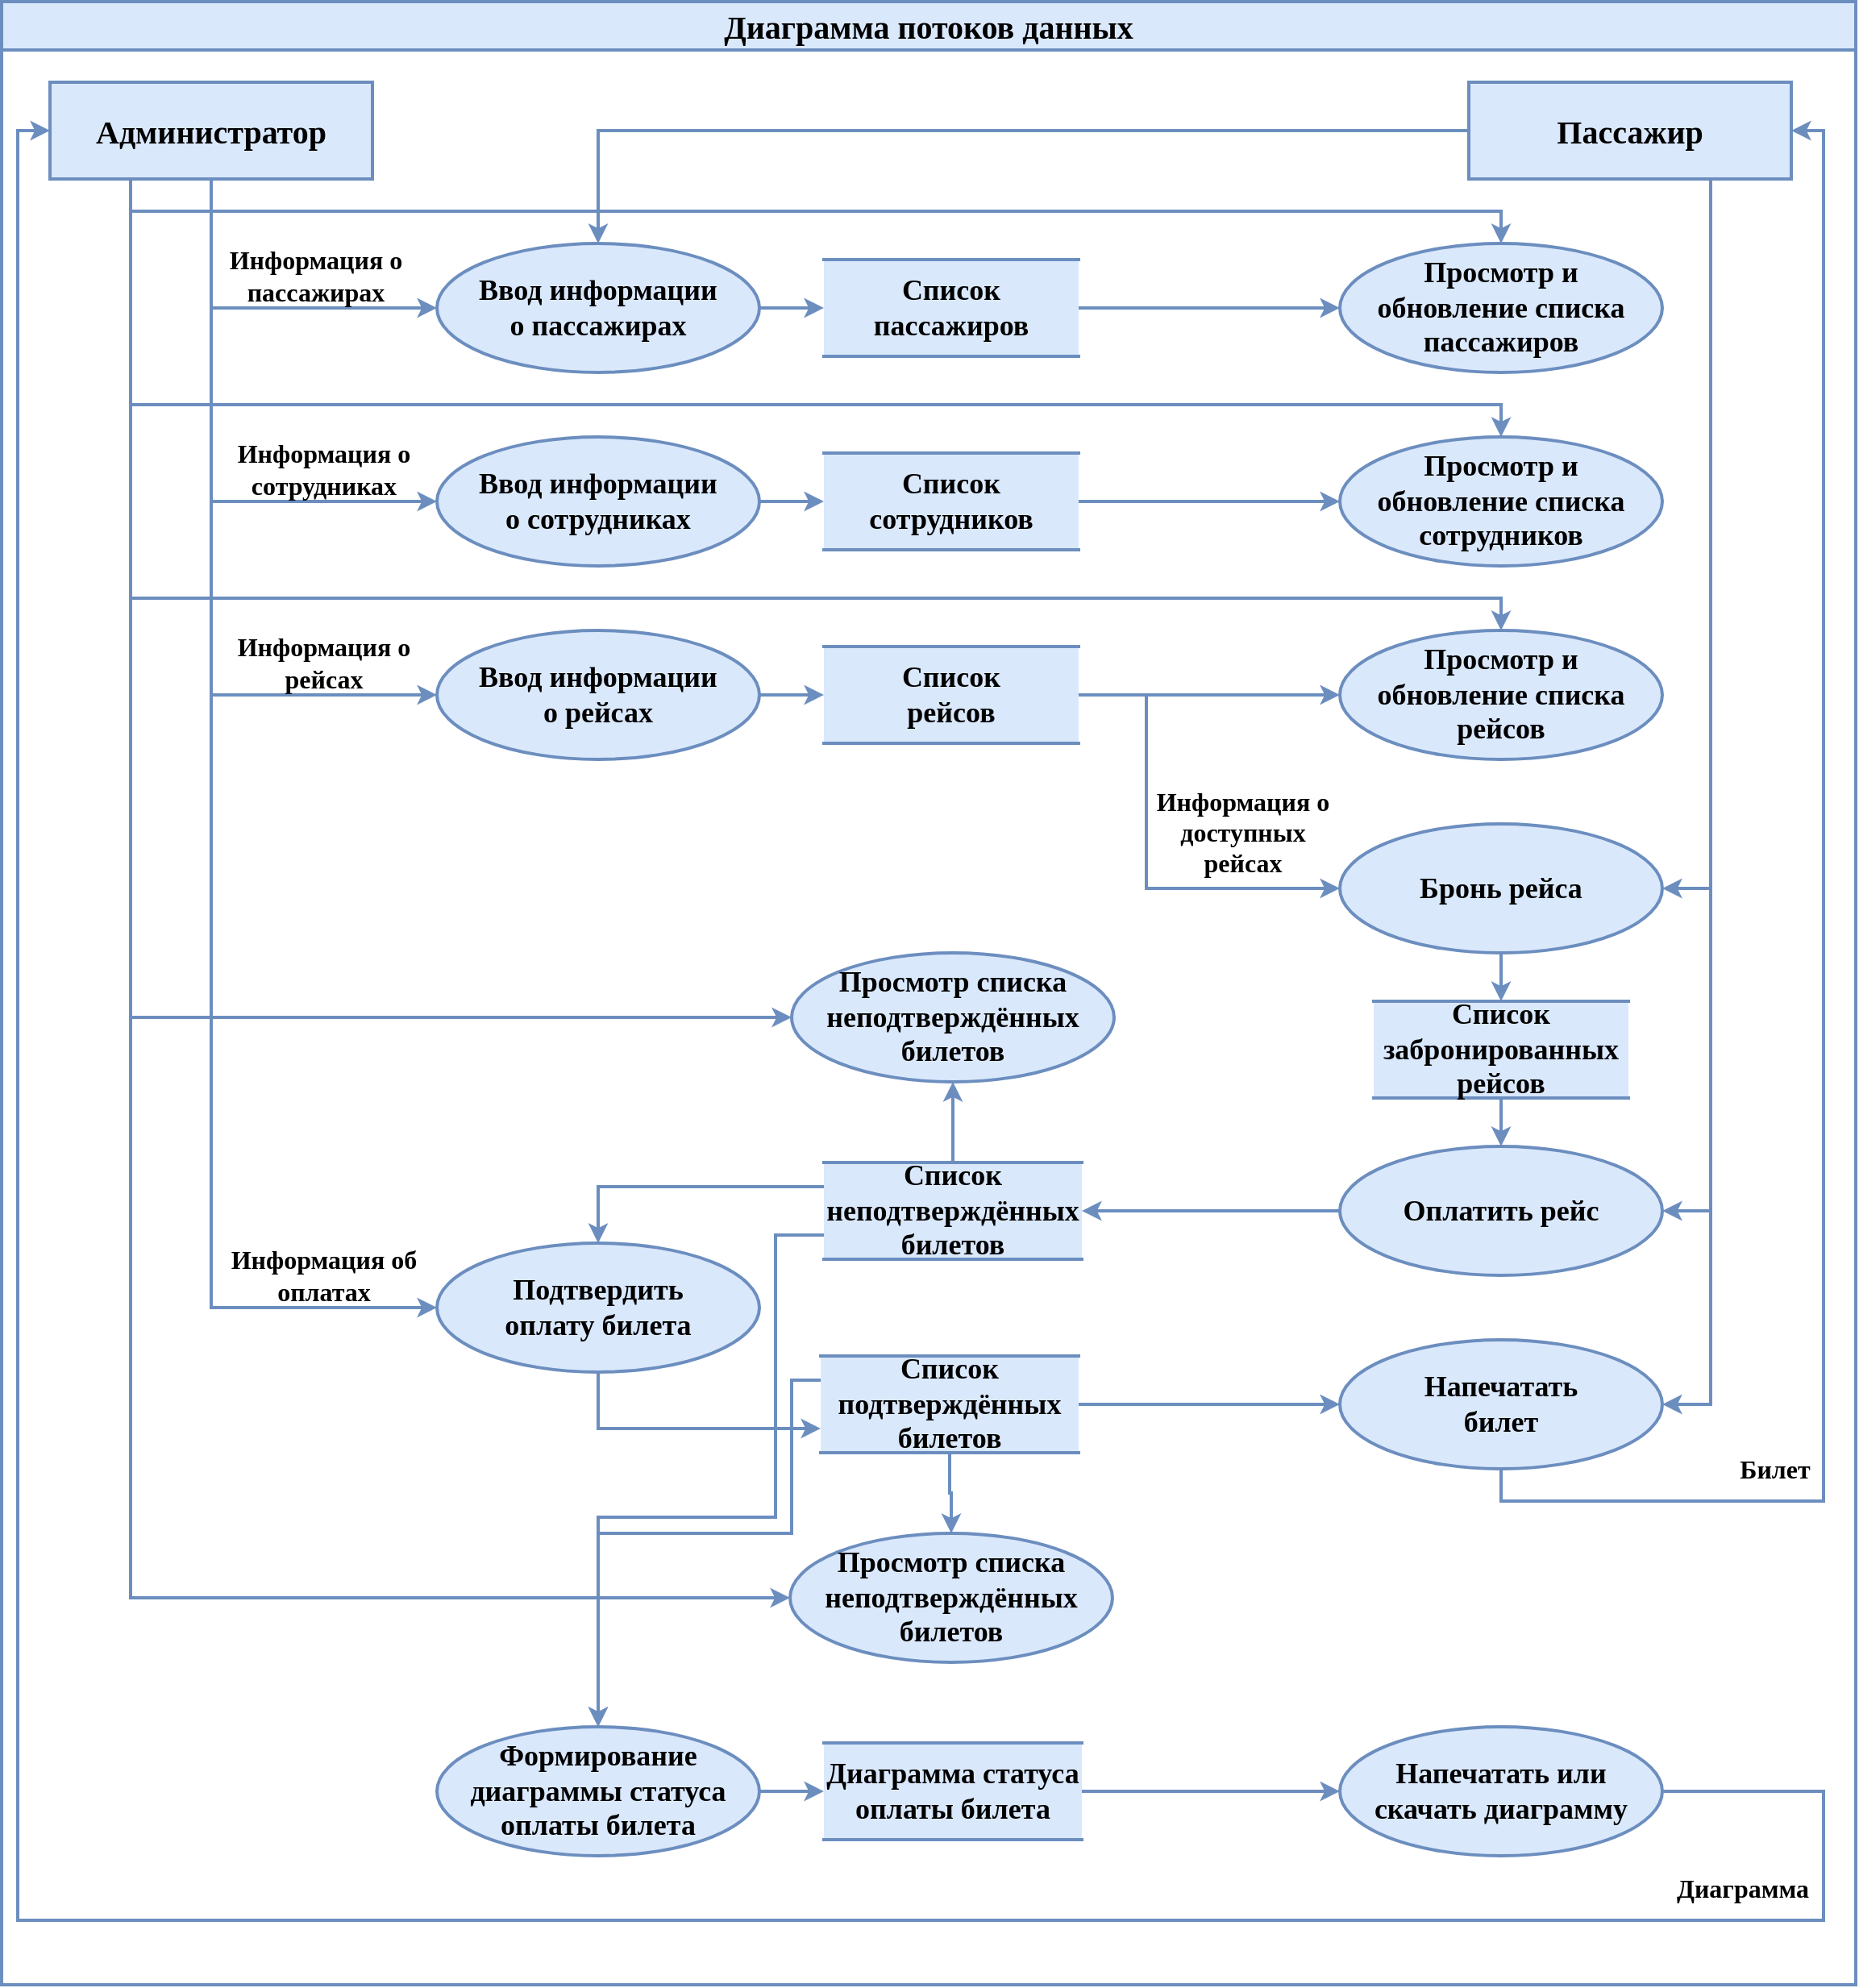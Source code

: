 <mxfile version="24.1.0" type="device">
  <diagram name="Диаграмма потоков данных" id="BOIZpPhZcxqpoTZcJVvB">
    <mxGraphModel dx="1313" dy="896" grid="1" gridSize="10" guides="1" tooltips="1" connect="1" arrows="1" fold="1" page="1" pageScale="1" pageWidth="1169" pageHeight="827" math="0" shadow="0">
      <root>
        <mxCell id="0" />
        <mxCell id="1" parent="0" />
        <mxCell id="-t5rLjZnquz9yDs5Chmh-91" value="" style="rounded=0;whiteSpace=wrap;html=1;movable=0;resizable=0;rotatable=0;deletable=0;editable=0;locked=1;connectable=0;strokeWidth=2;fillColor=default;strokeColor=#6c8ebf;" vertex="1" parent="1">
          <mxGeometry x="10" y="40" width="1150" height="1200" as="geometry" />
        </mxCell>
        <mxCell id="-t5rLjZnquz9yDs5Chmh-49" style="edgeStyle=orthogonalEdgeStyle;rounded=0;orthogonalLoop=1;jettySize=auto;html=1;exitX=0.5;exitY=1;exitDx=0;exitDy=0;entryX=0;entryY=0.5;entryDx=0;entryDy=0;fillColor=#dae8fc;strokeColor=#6c8ebf;strokeWidth=2;" edge="1" parent="1" source="-t5rLjZnquz9yDs5Chmh-4" target="-t5rLjZnquz9yDs5Chmh-32">
          <mxGeometry relative="1" as="geometry" />
        </mxCell>
        <mxCell id="-t5rLjZnquz9yDs5Chmh-66" style="edgeStyle=orthogonalEdgeStyle;rounded=0;orthogonalLoop=1;jettySize=auto;html=1;exitX=0.5;exitY=1;exitDx=0;exitDy=0;entryX=0;entryY=0.5;entryDx=0;entryDy=0;fillColor=#dae8fc;strokeColor=#6c8ebf;strokeWidth=2;" edge="1" parent="1" source="-t5rLjZnquz9yDs5Chmh-4" target="-t5rLjZnquz9yDs5Chmh-60">
          <mxGeometry relative="1" as="geometry" />
        </mxCell>
        <mxCell id="-t5rLjZnquz9yDs5Chmh-83" style="edgeStyle=orthogonalEdgeStyle;rounded=0;orthogonalLoop=1;jettySize=auto;html=1;exitX=0.5;exitY=1;exitDx=0;exitDy=0;entryX=0;entryY=0.5;entryDx=0;entryDy=0;fillColor=#dae8fc;strokeColor=#6c8ebf;strokeWidth=2;" edge="1" parent="1" source="-t5rLjZnquz9yDs5Chmh-4" target="-t5rLjZnquz9yDs5Chmh-78">
          <mxGeometry relative="1" as="geometry">
            <mxPoint x="340" y="680.0" as="targetPoint" />
          </mxGeometry>
        </mxCell>
        <mxCell id="-t5rLjZnquz9yDs5Chmh-106" style="edgeStyle=orthogonalEdgeStyle;rounded=0;orthogonalLoop=1;jettySize=auto;html=1;exitX=0.5;exitY=1;exitDx=0;exitDy=0;entryX=0;entryY=0.5;entryDx=0;entryDy=0;fillColor=#dae8fc;strokeColor=#6c8ebf;strokeWidth=2;" edge="1" parent="1" source="-t5rLjZnquz9yDs5Chmh-4" target="-t5rLjZnquz9yDs5Chmh-104">
          <mxGeometry relative="1" as="geometry" />
        </mxCell>
        <mxCell id="-t5rLjZnquz9yDs5Chmh-131" style="edgeStyle=orthogonalEdgeStyle;rounded=0;orthogonalLoop=1;jettySize=auto;html=1;exitX=0.25;exitY=1;exitDx=0;exitDy=0;entryX=0.5;entryY=0;entryDx=0;entryDy=0;fillColor=#dae8fc;strokeColor=#6c8ebf;strokeWidth=2;" edge="1" parent="1" source="-t5rLjZnquz9yDs5Chmh-4" target="-t5rLjZnquz9yDs5Chmh-70">
          <mxGeometry relative="1" as="geometry" />
        </mxCell>
        <mxCell id="-t5rLjZnquz9yDs5Chmh-132" style="edgeStyle=orthogonalEdgeStyle;rounded=0;orthogonalLoop=1;jettySize=auto;html=1;exitX=0.25;exitY=1;exitDx=0;exitDy=0;fillColor=#dae8fc;strokeColor=#6c8ebf;strokeWidth=2;" edge="1" parent="1" source="-t5rLjZnquz9yDs5Chmh-4" target="-t5rLjZnquz9yDs5Chmh-73">
          <mxGeometry relative="1" as="geometry">
            <Array as="points">
              <mxPoint x="90" y="260" />
              <mxPoint x="940" y="260" />
            </Array>
          </mxGeometry>
        </mxCell>
        <mxCell id="-t5rLjZnquz9yDs5Chmh-133" style="edgeStyle=orthogonalEdgeStyle;rounded=0;orthogonalLoop=1;jettySize=auto;html=1;exitX=0.25;exitY=1;exitDx=0;exitDy=0;entryX=0.5;entryY=0;entryDx=0;entryDy=0;fillColor=#dae8fc;strokeColor=#6c8ebf;strokeWidth=2;" edge="1" parent="1" source="-t5rLjZnquz9yDs5Chmh-4" target="-t5rLjZnquz9yDs5Chmh-127">
          <mxGeometry relative="1" as="geometry">
            <Array as="points">
              <mxPoint x="90" y="380" />
              <mxPoint x="940" y="380" />
            </Array>
          </mxGeometry>
        </mxCell>
        <mxCell id="-t5rLjZnquz9yDs5Chmh-145" style="edgeStyle=orthogonalEdgeStyle;rounded=0;orthogonalLoop=1;jettySize=auto;html=1;exitX=0.25;exitY=1;exitDx=0;exitDy=0;entryX=0;entryY=0.5;entryDx=0;entryDy=0;fillColor=#dae8fc;strokeColor=#6c8ebf;strokeWidth=2;" edge="1" parent="1" source="-t5rLjZnquz9yDs5Chmh-4" target="-t5rLjZnquz9yDs5Chmh-140">
          <mxGeometry relative="1" as="geometry" />
        </mxCell>
        <mxCell id="-t5rLjZnquz9yDs5Chmh-146" style="edgeStyle=orthogonalEdgeStyle;rounded=0;orthogonalLoop=1;jettySize=auto;html=1;exitX=0.25;exitY=1;exitDx=0;exitDy=0;entryX=0;entryY=0.5;entryDx=0;entryDy=0;fillColor=#dae8fc;strokeColor=#6c8ebf;strokeWidth=2;" edge="1" parent="1" source="-t5rLjZnquz9yDs5Chmh-4" target="-t5rLjZnquz9yDs5Chmh-147">
          <mxGeometry relative="1" as="geometry">
            <mxPoint x="89.5" y="1111.0" as="targetPoint" />
          </mxGeometry>
        </mxCell>
        <mxCell id="-t5rLjZnquz9yDs5Chmh-4" value="Администратор" style="rounded=0;whiteSpace=wrap;html=1;fontFamily=Times New Roman;fontSize=20;fontStyle=1;fillColor=#dae8fc;strokeColor=#6c8ebf;strokeWidth=2;" vertex="1" parent="1">
          <mxGeometry x="40" y="60" width="200" height="60" as="geometry" />
        </mxCell>
        <mxCell id="-t5rLjZnquz9yDs5Chmh-101" style="edgeStyle=orthogonalEdgeStyle;rounded=0;orthogonalLoop=1;jettySize=auto;html=1;exitX=0.75;exitY=1;exitDx=0;exitDy=0;entryX=1;entryY=0.5;entryDx=0;entryDy=0;fillColor=#dae8fc;strokeColor=#6c8ebf;strokeWidth=2;" edge="1" parent="1" source="-t5rLjZnquz9yDs5Chmh-8" target="-t5rLjZnquz9yDs5Chmh-88">
          <mxGeometry relative="1" as="geometry" />
        </mxCell>
        <mxCell id="-t5rLjZnquz9yDs5Chmh-103" style="edgeStyle=orthogonalEdgeStyle;rounded=0;orthogonalLoop=1;jettySize=auto;html=1;exitX=0.75;exitY=1;exitDx=0;exitDy=0;entryX=1;entryY=0.5;entryDx=0;entryDy=0;fillColor=#dae8fc;strokeColor=#6c8ebf;strokeWidth=2;" edge="1" parent="1" source="-t5rLjZnquz9yDs5Chmh-8" target="-t5rLjZnquz9yDs5Chmh-97">
          <mxGeometry relative="1" as="geometry" />
        </mxCell>
        <mxCell id="-t5rLjZnquz9yDs5Chmh-114" style="edgeStyle=orthogonalEdgeStyle;rounded=0;orthogonalLoop=1;jettySize=auto;html=1;exitX=0.75;exitY=1;exitDx=0;exitDy=0;entryX=1;entryY=0.5;entryDx=0;entryDy=0;fillColor=#dae8fc;strokeColor=#6c8ebf;strokeWidth=2;" edge="1" parent="1" source="-t5rLjZnquz9yDs5Chmh-8" target="-t5rLjZnquz9yDs5Chmh-111">
          <mxGeometry relative="1" as="geometry" />
        </mxCell>
        <mxCell id="-t5rLjZnquz9yDs5Chmh-123" style="edgeStyle=orthogonalEdgeStyle;rounded=0;orthogonalLoop=1;jettySize=auto;html=1;exitX=0;exitY=0.5;exitDx=0;exitDy=0;entryX=0.5;entryY=0;entryDx=0;entryDy=0;fillColor=#dae8fc;strokeColor=#6c8ebf;strokeWidth=2;" edge="1" parent="1" source="-t5rLjZnquz9yDs5Chmh-8" target="-t5rLjZnquz9yDs5Chmh-32">
          <mxGeometry relative="1" as="geometry">
            <Array as="points">
              <mxPoint x="380" y="90" />
            </Array>
          </mxGeometry>
        </mxCell>
        <mxCell id="-t5rLjZnquz9yDs5Chmh-8" value="Пассажир" style="rounded=0;whiteSpace=wrap;html=1;fontFamily=Times New Roman;fontSize=20;fontStyle=1;fillColor=#dae8fc;strokeColor=#6c8ebf;strokeWidth=2;" vertex="1" parent="1">
          <mxGeometry x="920" y="60" width="200" height="60" as="geometry" />
        </mxCell>
        <mxCell id="-t5rLjZnquz9yDs5Chmh-65" style="edgeStyle=orthogonalEdgeStyle;rounded=0;orthogonalLoop=1;jettySize=auto;html=1;exitX=1;exitY=0.5;exitDx=0;exitDy=0;entryX=0;entryY=0.5;entryDx=0;entryDy=0;fillColor=#dae8fc;strokeColor=#6c8ebf;strokeWidth=2;" edge="1" parent="1" source="-t5rLjZnquz9yDs5Chmh-32" target="-t5rLjZnquz9yDs5Chmh-63">
          <mxGeometry relative="1" as="geometry" />
        </mxCell>
        <mxCell id="-t5rLjZnquz9yDs5Chmh-32" value="Ввод информации&lt;br style=&quot;font-size: 18px;&quot;&gt;о пассажирах" style="ellipse;whiteSpace=wrap;html=1;fontFamily=Times New Roman;fontSize=18;fontStyle=1;fillColor=#dae8fc;strokeColor=#6c8ebf;strokeWidth=2;" vertex="1" parent="1">
          <mxGeometry x="280" y="160" width="200" height="80" as="geometry" />
        </mxCell>
        <mxCell id="-t5rLjZnquz9yDs5Chmh-43" value="&lt;font style=&quot;font-size: 20px;&quot; face=&quot;Times New Roman&quot;&gt;Диаграмма потоков данных&lt;/font&gt;" style="rounded=0;whiteSpace=wrap;html=1;fillColor=#dae8fc;strokeColor=#6c8ebf;fontStyle=1;strokeWidth=2;movable=0;resizable=0;rotatable=0;deletable=0;editable=0;locked=1;connectable=0;fontSize=20;" vertex="1" parent="1">
          <mxGeometry x="10" y="10" width="1150" height="30" as="geometry" />
        </mxCell>
        <mxCell id="-t5rLjZnquz9yDs5Chmh-52" value="Информация о пассажирах" style="text;html=1;align=center;verticalAlign=middle;whiteSpace=wrap;rounded=0;fontFamily=Times New Roman;fontSize=16;fontStyle=1;fillColor=none;strokeColor=none;strokeWidth=2;" vertex="1" parent="1">
          <mxGeometry x="140" y="160" width="130" height="40" as="geometry" />
        </mxCell>
        <mxCell id="-t5rLjZnquz9yDs5Chmh-62" style="edgeStyle=orthogonalEdgeStyle;rounded=0;orthogonalLoop=1;jettySize=auto;html=1;exitX=1;exitY=0.5;exitDx=0;exitDy=0;entryX=0;entryY=0.5;entryDx=0;entryDy=0;fillColor=#dae8fc;strokeColor=#6c8ebf;strokeWidth=2;" edge="1" parent="1" source="-t5rLjZnquz9yDs5Chmh-60" target="-t5rLjZnquz9yDs5Chmh-61">
          <mxGeometry relative="1" as="geometry" />
        </mxCell>
        <mxCell id="-t5rLjZnquz9yDs5Chmh-60" value="Ввод информации&lt;br style=&quot;font-size: 18px;&quot;&gt;о сотрудниках" style="ellipse;whiteSpace=wrap;html=1;fontFamily=Times New Roman;fontSize=18;fontStyle=1;fillColor=#dae8fc;strokeColor=#6c8ebf;strokeWidth=2;" vertex="1" parent="1">
          <mxGeometry x="280" y="280" width="200" height="80" as="geometry" />
        </mxCell>
        <mxCell id="-t5rLjZnquz9yDs5Chmh-76" style="edgeStyle=orthogonalEdgeStyle;rounded=0;orthogonalLoop=1;jettySize=auto;html=1;exitX=1;exitY=0.5;exitDx=0;exitDy=0;entryX=0;entryY=0.5;entryDx=0;entryDy=0;fillColor=#dae8fc;strokeColor=#6c8ebf;strokeWidth=2;" edge="1" parent="1" source="-t5rLjZnquz9yDs5Chmh-61" target="-t5rLjZnquz9yDs5Chmh-73">
          <mxGeometry relative="1" as="geometry" />
        </mxCell>
        <mxCell id="-t5rLjZnquz9yDs5Chmh-61" value="Список&lt;div&gt;сотрудников&lt;/div&gt;" style="shape=partialRectangle;whiteSpace=wrap;html=1;left=0;right=0;fillColor=#dae8fc;fontStyle=1;fontFamily=Times New Roman;fontSize=18;strokeColor=#6c8ebf;strokeWidth=2;" vertex="1" parent="1">
          <mxGeometry x="520" y="290" width="158" height="60" as="geometry" />
        </mxCell>
        <mxCell id="-t5rLjZnquz9yDs5Chmh-71" style="edgeStyle=orthogonalEdgeStyle;rounded=0;orthogonalLoop=1;jettySize=auto;html=1;exitX=1;exitY=0.5;exitDx=0;exitDy=0;entryX=0;entryY=0.5;entryDx=0;entryDy=0;fillColor=#dae8fc;strokeColor=#6c8ebf;strokeWidth=2;" edge="1" parent="1" source="-t5rLjZnquz9yDs5Chmh-63" target="-t5rLjZnquz9yDs5Chmh-70">
          <mxGeometry relative="1" as="geometry" />
        </mxCell>
        <mxCell id="-t5rLjZnquz9yDs5Chmh-63" value="Список&lt;div&gt;пассажиров&lt;/div&gt;" style="shape=partialRectangle;whiteSpace=wrap;html=1;left=0;right=0;fillColor=#dae8fc;fontStyle=1;fontFamily=Times New Roman;fontSize=18;strokeColor=#6c8ebf;strokeWidth=2;" vertex="1" parent="1">
          <mxGeometry x="520" y="170" width="158" height="60" as="geometry" />
        </mxCell>
        <mxCell id="-t5rLjZnquz9yDs5Chmh-67" value="Информация о сотрудниках" style="text;html=1;align=center;verticalAlign=middle;whiteSpace=wrap;rounded=0;fontFamily=Times New Roman;fontSize=16;fontStyle=1;fillColor=none;strokeColor=none;strokeWidth=2;" vertex="1" parent="1">
          <mxGeometry x="140" y="280" width="140" height="40" as="geometry" />
        </mxCell>
        <mxCell id="-t5rLjZnquz9yDs5Chmh-70" value="Просмотр и&lt;div&gt;обновление&amp;nbsp;&lt;span style=&quot;background-color: initial;&quot;&gt;списка&lt;/span&gt;&lt;/div&gt;&lt;div&gt;&lt;span style=&quot;background-color: initial;&quot;&gt;пассажиров&lt;/span&gt;&lt;/div&gt;" style="ellipse;whiteSpace=wrap;html=1;fontFamily=Times New Roman;fontSize=18;fontStyle=1;fillColor=#dae8fc;strokeColor=#6c8ebf;strokeWidth=2;" vertex="1" parent="1">
          <mxGeometry x="840" y="160" width="200" height="80" as="geometry" />
        </mxCell>
        <mxCell id="-t5rLjZnquz9yDs5Chmh-73" value="Просмотр и&lt;div&gt;обновление&amp;nbsp;&lt;span style=&quot;background-color: initial;&quot;&gt;списка&lt;/span&gt;&lt;/div&gt;&lt;div&gt;&lt;span style=&quot;background-color: initial;&quot;&gt;сотрудников&lt;/span&gt;&lt;/div&gt;" style="ellipse;whiteSpace=wrap;html=1;fontFamily=Times New Roman;fontSize=18;fontStyle=1;fillColor=#dae8fc;strokeColor=#6c8ebf;strokeWidth=2;" vertex="1" parent="1">
          <mxGeometry x="840" y="280" width="200" height="80" as="geometry" />
        </mxCell>
        <mxCell id="-t5rLjZnquz9yDs5Chmh-77" style="edgeStyle=orthogonalEdgeStyle;rounded=0;orthogonalLoop=1;jettySize=auto;html=1;exitX=1;exitY=0.5;exitDx=0;exitDy=0;entryX=0;entryY=0.5;entryDx=0;entryDy=0;fillColor=#dae8fc;strokeColor=#6c8ebf;strokeWidth=2;" edge="1" parent="1" source="-t5rLjZnquz9yDs5Chmh-78" target="-t5rLjZnquz9yDs5Chmh-81">
          <mxGeometry relative="1" as="geometry" />
        </mxCell>
        <mxCell id="-t5rLjZnquz9yDs5Chmh-78" value="Ввод информации&lt;br style=&quot;font-size: 18px;&quot;&gt;о рейсах" style="ellipse;whiteSpace=wrap;html=1;fontFamily=Times New Roman;fontSize=18;fontStyle=1;fillColor=#dae8fc;strokeColor=#6c8ebf;strokeWidth=2;" vertex="1" parent="1">
          <mxGeometry x="280" y="400" width="200" height="80" as="geometry" />
        </mxCell>
        <mxCell id="-t5rLjZnquz9yDs5Chmh-79" value="Информация о рейсах" style="text;html=1;align=center;verticalAlign=middle;whiteSpace=wrap;rounded=0;fontFamily=Times New Roman;fontSize=16;fontStyle=1;fillColor=none;strokeColor=none;strokeWidth=2;" vertex="1" parent="1">
          <mxGeometry x="140" y="400" width="140" height="40" as="geometry" />
        </mxCell>
        <mxCell id="-t5rLjZnquz9yDs5Chmh-129" style="edgeStyle=orthogonalEdgeStyle;rounded=0;orthogonalLoop=1;jettySize=auto;html=1;exitX=1;exitY=0.5;exitDx=0;exitDy=0;entryX=0;entryY=0.5;entryDx=0;entryDy=0;fillColor=#dae8fc;strokeColor=#6c8ebf;strokeWidth=2;" edge="1" parent="1" source="-t5rLjZnquz9yDs5Chmh-81" target="-t5rLjZnquz9yDs5Chmh-127">
          <mxGeometry relative="1" as="geometry" />
        </mxCell>
        <mxCell id="-t5rLjZnquz9yDs5Chmh-137" style="edgeStyle=orthogonalEdgeStyle;rounded=0;orthogonalLoop=1;jettySize=auto;html=1;exitX=1;exitY=0.5;exitDx=0;exitDy=0;entryX=0;entryY=0.5;entryDx=0;entryDy=0;fillColor=#dae8fc;strokeColor=#6c8ebf;strokeWidth=2;" edge="1" parent="1" source="-t5rLjZnquz9yDs5Chmh-81" target="-t5rLjZnquz9yDs5Chmh-88">
          <mxGeometry relative="1" as="geometry">
            <Array as="points">
              <mxPoint x="720" y="440" />
              <mxPoint x="720" y="560" />
            </Array>
          </mxGeometry>
        </mxCell>
        <mxCell id="-t5rLjZnquz9yDs5Chmh-81" value="Список&lt;div&gt;рейсов&lt;/div&gt;" style="shape=partialRectangle;whiteSpace=wrap;html=1;left=0;right=0;fillColor=#dae8fc;fontStyle=1;fontFamily=Times New Roman;fontSize=18;strokeColor=#6c8ebf;strokeWidth=2;" vertex="1" parent="1">
          <mxGeometry x="520" y="410" width="158" height="60" as="geometry" />
        </mxCell>
        <mxCell id="-t5rLjZnquz9yDs5Chmh-96" style="edgeStyle=orthogonalEdgeStyle;rounded=0;orthogonalLoop=1;jettySize=auto;html=1;exitX=0.5;exitY=1;exitDx=0;exitDy=0;entryX=0.5;entryY=0;entryDx=0;entryDy=0;fillColor=#dae8fc;strokeColor=#6c8ebf;strokeWidth=2;" edge="1" parent="1" source="-t5rLjZnquz9yDs5Chmh-88" target="-t5rLjZnquz9yDs5Chmh-94">
          <mxGeometry relative="1" as="geometry" />
        </mxCell>
        <mxCell id="-t5rLjZnquz9yDs5Chmh-88" value="Бронь рейса" style="ellipse;whiteSpace=wrap;html=1;fontFamily=Times New Roman;fontSize=18;fontStyle=1;fillColor=#dae8fc;strokeColor=#6c8ebf;strokeWidth=2;" vertex="1" parent="1">
          <mxGeometry x="840" y="520" width="200" height="80" as="geometry" />
        </mxCell>
        <mxCell id="-t5rLjZnquz9yDs5Chmh-93" value="Информация о&lt;div&gt;доступных рейсах&lt;/div&gt;" style="text;html=1;align=center;verticalAlign=middle;whiteSpace=wrap;rounded=0;fontFamily=Times New Roman;fontSize=16;fontStyle=1;fillColor=none;strokeColor=none;strokeWidth=2;" vertex="1" parent="1">
          <mxGeometry x="720" y="490" width="120" height="70" as="geometry" />
        </mxCell>
        <mxCell id="-t5rLjZnquz9yDs5Chmh-102" style="edgeStyle=orthogonalEdgeStyle;rounded=0;orthogonalLoop=1;jettySize=auto;html=1;exitX=0.5;exitY=1;exitDx=0;exitDy=0;entryX=0.5;entryY=0;entryDx=0;entryDy=0;fillColor=#dae8fc;strokeColor=#6c8ebf;strokeWidth=2;" edge="1" parent="1" source="-t5rLjZnquz9yDs5Chmh-94" target="-t5rLjZnquz9yDs5Chmh-97">
          <mxGeometry relative="1" as="geometry" />
        </mxCell>
        <mxCell id="-t5rLjZnquz9yDs5Chmh-94" value="Список&lt;div&gt;забронированных рейсов&lt;/div&gt;" style="shape=partialRectangle;whiteSpace=wrap;html=1;left=0;right=0;fillColor=#dae8fc;fontStyle=1;fontFamily=Times New Roman;fontSize=18;strokeColor=#6c8ebf;strokeWidth=2;" vertex="1" parent="1">
          <mxGeometry x="861" y="630" width="158" height="60" as="geometry" />
        </mxCell>
        <mxCell id="-t5rLjZnquz9yDs5Chmh-100" style="edgeStyle=orthogonalEdgeStyle;rounded=0;orthogonalLoop=1;jettySize=auto;html=1;exitX=0;exitY=0.5;exitDx=0;exitDy=0;entryX=1;entryY=0.5;entryDx=0;entryDy=0;fillColor=#dae8fc;strokeColor=#6c8ebf;strokeWidth=2;" edge="1" parent="1" source="-t5rLjZnquz9yDs5Chmh-97" target="-t5rLjZnquz9yDs5Chmh-99">
          <mxGeometry relative="1" as="geometry" />
        </mxCell>
        <mxCell id="-t5rLjZnquz9yDs5Chmh-97" value="Оплатить рейс" style="ellipse;whiteSpace=wrap;html=1;fontFamily=Times New Roman;fontSize=18;fontStyle=1;fillColor=#dae8fc;strokeColor=#6c8ebf;strokeWidth=2;" vertex="1" parent="1">
          <mxGeometry x="840" y="720" width="200" height="80" as="geometry" />
        </mxCell>
        <mxCell id="-t5rLjZnquz9yDs5Chmh-138" style="edgeStyle=orthogonalEdgeStyle;rounded=0;orthogonalLoop=1;jettySize=auto;html=1;exitX=0;exitY=0.25;exitDx=0;exitDy=0;entryX=0.5;entryY=0;entryDx=0;entryDy=0;fillColor=#dae8fc;strokeColor=#6c8ebf;strokeWidth=2;" edge="1" parent="1" source="-t5rLjZnquz9yDs5Chmh-99" target="-t5rLjZnquz9yDs5Chmh-104">
          <mxGeometry relative="1" as="geometry" />
        </mxCell>
        <mxCell id="-t5rLjZnquz9yDs5Chmh-142" style="edgeStyle=orthogonalEdgeStyle;rounded=0;orthogonalLoop=1;jettySize=auto;html=1;exitX=0.5;exitY=0;exitDx=0;exitDy=0;entryX=0.5;entryY=1;entryDx=0;entryDy=0;fillColor=#dae8fc;strokeColor=#6c8ebf;strokeWidth=2;" edge="1" parent="1" source="-t5rLjZnquz9yDs5Chmh-99" target="-t5rLjZnquz9yDs5Chmh-140">
          <mxGeometry relative="1" as="geometry" />
        </mxCell>
        <mxCell id="-t5rLjZnquz9yDs5Chmh-154" style="edgeStyle=orthogonalEdgeStyle;rounded=0;orthogonalLoop=1;jettySize=auto;html=1;exitX=0;exitY=0.75;exitDx=0;exitDy=0;entryX=0.5;entryY=0;entryDx=0;entryDy=0;fillColor=#dae8fc;strokeColor=#6c8ebf;strokeWidth=2;" edge="1" parent="1" source="-t5rLjZnquz9yDs5Chmh-99" target="-t5rLjZnquz9yDs5Chmh-150">
          <mxGeometry relative="1" as="geometry">
            <Array as="points">
              <mxPoint x="490" y="775" />
              <mxPoint x="490" y="950" />
              <mxPoint x="380" y="950" />
            </Array>
          </mxGeometry>
        </mxCell>
        <mxCell id="-t5rLjZnquz9yDs5Chmh-99" value="Список&lt;div&gt;неподтверждённых&lt;/div&gt;&lt;div&gt;билетов&lt;/div&gt;" style="shape=partialRectangle;whiteSpace=wrap;html=1;left=0;right=0;fillColor=#dae8fc;fontStyle=1;fontFamily=Times New Roman;fontSize=18;strokeColor=#6c8ebf;strokeWidth=2;" vertex="1" parent="1">
          <mxGeometry x="520" y="730" width="160" height="60" as="geometry" />
        </mxCell>
        <mxCell id="-t5rLjZnquz9yDs5Chmh-139" style="edgeStyle=orthogonalEdgeStyle;rounded=0;orthogonalLoop=1;jettySize=auto;html=1;exitX=0.5;exitY=1;exitDx=0;exitDy=0;entryX=0;entryY=0.75;entryDx=0;entryDy=0;fillColor=#dae8fc;strokeColor=#6c8ebf;strokeWidth=2;" edge="1" parent="1" source="-t5rLjZnquz9yDs5Chmh-104" target="-t5rLjZnquz9yDs5Chmh-109">
          <mxGeometry relative="1" as="geometry" />
        </mxCell>
        <mxCell id="-t5rLjZnquz9yDs5Chmh-104" value="Подтвердить&lt;div&gt;оплату билета&lt;/div&gt;" style="ellipse;whiteSpace=wrap;html=1;fontFamily=Times New Roman;fontSize=18;fontStyle=1;fillColor=#dae8fc;strokeColor=#6c8ebf;strokeWidth=2;" vertex="1" parent="1">
          <mxGeometry x="280" y="780" width="200" height="80" as="geometry" />
        </mxCell>
        <mxCell id="-t5rLjZnquz9yDs5Chmh-108" value="Информация об оплатах" style="text;html=1;align=center;verticalAlign=middle;whiteSpace=wrap;rounded=0;fontFamily=Times New Roman;fontSize=16;fontStyle=1;fillColor=none;strokeColor=none;strokeWidth=2;" vertex="1" parent="1">
          <mxGeometry x="140" y="780" width="140" height="40" as="geometry" />
        </mxCell>
        <mxCell id="-t5rLjZnquz9yDs5Chmh-113" style="edgeStyle=orthogonalEdgeStyle;rounded=0;orthogonalLoop=1;jettySize=auto;html=1;exitX=1;exitY=0.5;exitDx=0;exitDy=0;entryX=0;entryY=0.5;entryDx=0;entryDy=0;fillColor=#dae8fc;strokeColor=#6c8ebf;strokeWidth=2;" edge="1" parent="1" source="-t5rLjZnquz9yDs5Chmh-109" target="-t5rLjZnquz9yDs5Chmh-111">
          <mxGeometry relative="1" as="geometry" />
        </mxCell>
        <mxCell id="-t5rLjZnquz9yDs5Chmh-148" style="edgeStyle=orthogonalEdgeStyle;rounded=0;orthogonalLoop=1;jettySize=auto;html=1;exitX=0.5;exitY=1;exitDx=0;exitDy=0;entryX=0.5;entryY=0;entryDx=0;entryDy=0;fillColor=#dae8fc;strokeColor=#6c8ebf;strokeWidth=2;" edge="1" parent="1" source="-t5rLjZnquz9yDs5Chmh-109" target="-t5rLjZnquz9yDs5Chmh-147">
          <mxGeometry relative="1" as="geometry" />
        </mxCell>
        <mxCell id="-t5rLjZnquz9yDs5Chmh-155" style="edgeStyle=orthogonalEdgeStyle;rounded=0;orthogonalLoop=1;jettySize=auto;html=1;exitX=0;exitY=0.25;exitDx=0;exitDy=0;fillColor=#dae8fc;strokeColor=#6c8ebf;strokeWidth=2;" edge="1" parent="1" source="-t5rLjZnquz9yDs5Chmh-109">
          <mxGeometry relative="1" as="geometry">
            <mxPoint x="380" y="1080.0" as="targetPoint" />
            <Array as="points">
              <mxPoint x="500" y="865" />
              <mxPoint x="500" y="960" />
              <mxPoint x="380" y="960" />
            </Array>
          </mxGeometry>
        </mxCell>
        <mxCell id="-t5rLjZnquz9yDs5Chmh-109" value="Список&lt;div&gt;подтверждённых&lt;/div&gt;&lt;div&gt;билетов&lt;/div&gt;" style="shape=partialRectangle;whiteSpace=wrap;html=1;left=0;right=0;fillColor=#dae8fc;fontStyle=1;fontFamily=Times New Roman;fontSize=18;strokeColor=#6c8ebf;strokeWidth=2;" vertex="1" parent="1">
          <mxGeometry x="518" y="850" width="160" height="60" as="geometry" />
        </mxCell>
        <mxCell id="-t5rLjZnquz9yDs5Chmh-144" style="edgeStyle=orthogonalEdgeStyle;rounded=0;orthogonalLoop=1;jettySize=auto;html=1;exitX=0.5;exitY=1;exitDx=0;exitDy=0;entryX=1;entryY=0.5;entryDx=0;entryDy=0;fillColor=#dae8fc;strokeColor=#6c8ebf;strokeWidth=2;" edge="1" parent="1" source="-t5rLjZnquz9yDs5Chmh-111" target="-t5rLjZnquz9yDs5Chmh-8">
          <mxGeometry relative="1" as="geometry" />
        </mxCell>
        <mxCell id="-t5rLjZnquz9yDs5Chmh-111" value="Напечатать&lt;div&gt;билет&lt;/div&gt;" style="ellipse;whiteSpace=wrap;html=1;fontFamily=Times New Roman;fontSize=18;fontStyle=1;fillColor=#dae8fc;strokeColor=#6c8ebf;strokeWidth=2;" vertex="1" parent="1">
          <mxGeometry x="840" y="840" width="200" height="80" as="geometry" />
        </mxCell>
        <mxCell id="-t5rLjZnquz9yDs5Chmh-127" value="Просмотр и&lt;div&gt;обновление&amp;nbsp;&lt;span style=&quot;background-color: initial;&quot;&gt;списка&lt;/span&gt;&lt;/div&gt;&lt;div&gt;&lt;span style=&quot;background-color: initial;&quot;&gt;рейсов&lt;/span&gt;&lt;/div&gt;" style="ellipse;whiteSpace=wrap;html=1;fontFamily=Times New Roman;fontSize=18;fontStyle=1;fillColor=#dae8fc;strokeColor=#6c8ebf;strokeWidth=2;" vertex="1" parent="1">
          <mxGeometry x="840" y="400" width="200" height="80" as="geometry" />
        </mxCell>
        <mxCell id="-t5rLjZnquz9yDs5Chmh-140" value="Просмотр&amp;nbsp;&lt;span style=&quot;background-color: initial;&quot;&gt;списка&lt;/span&gt;&lt;div&gt;&lt;div&gt;неподтверждённых&lt;/div&gt;&lt;div&gt;билетов&lt;/div&gt;&lt;/div&gt;" style="ellipse;whiteSpace=wrap;html=1;fontFamily=Times New Roman;fontSize=18;fontStyle=1;fillColor=#dae8fc;strokeColor=#6c8ebf;strokeWidth=2;" vertex="1" parent="1">
          <mxGeometry x="500" y="600" width="200" height="80" as="geometry" />
        </mxCell>
        <mxCell id="-t5rLjZnquz9yDs5Chmh-147" value="Просмотр&amp;nbsp;&lt;span style=&quot;background-color: initial;&quot;&gt;списка&lt;/span&gt;&lt;div&gt;&lt;div&gt;неподтверждённых&lt;/div&gt;&lt;div&gt;билетов&lt;/div&gt;&lt;/div&gt;" style="ellipse;whiteSpace=wrap;html=1;fontFamily=Times New Roman;fontSize=18;fontStyle=1;fillColor=#dae8fc;strokeColor=#6c8ebf;strokeWidth=2;" vertex="1" parent="1">
          <mxGeometry x="499" y="960" width="200" height="80" as="geometry" />
        </mxCell>
        <mxCell id="-t5rLjZnquz9yDs5Chmh-149" value="Билет" style="text;html=1;align=center;verticalAlign=middle;whiteSpace=wrap;rounded=0;fontFamily=Times New Roman;fontSize=16;fontStyle=1;fillColor=none;strokeColor=none;strokeWidth=2;" vertex="1" parent="1">
          <mxGeometry x="1080" y="900" width="60" height="40" as="geometry" />
        </mxCell>
        <mxCell id="-t5rLjZnquz9yDs5Chmh-157" style="edgeStyle=orthogonalEdgeStyle;rounded=0;orthogonalLoop=1;jettySize=auto;html=1;exitX=1;exitY=0.5;exitDx=0;exitDy=0;entryX=0;entryY=0.5;entryDx=0;entryDy=0;fillColor=#dae8fc;strokeColor=#6c8ebf;strokeWidth=2;" edge="1" parent="1" source="-t5rLjZnquz9yDs5Chmh-150" target="-t5rLjZnquz9yDs5Chmh-156">
          <mxGeometry relative="1" as="geometry" />
        </mxCell>
        <mxCell id="-t5rLjZnquz9yDs5Chmh-150" value="Формирование&lt;div&gt;&lt;span style=&quot;background-color: initial;&quot;&gt;диаграммы&amp;nbsp;&lt;/span&gt;&lt;span style=&quot;background-color: initial;&quot;&gt;статуса&lt;/span&gt;&lt;/div&gt;&lt;div&gt;&lt;span style=&quot;background-color: initial;&quot;&gt;оплаты&amp;nbsp;&lt;/span&gt;&lt;span style=&quot;background-color: initial;&quot;&gt;билета&lt;/span&gt;&lt;/div&gt;" style="ellipse;whiteSpace=wrap;html=1;fontFamily=Times New Roman;fontSize=18;fontStyle=1;fillColor=#dae8fc;strokeColor=#6c8ebf;strokeWidth=2;" vertex="1" parent="1">
          <mxGeometry x="280" y="1080" width="200" height="80" as="geometry" />
        </mxCell>
        <mxCell id="-t5rLjZnquz9yDs5Chmh-159" style="edgeStyle=orthogonalEdgeStyle;rounded=0;orthogonalLoop=1;jettySize=auto;html=1;exitX=1;exitY=0.5;exitDx=0;exitDy=0;entryX=0;entryY=0.5;entryDx=0;entryDy=0;strokeWidth=2;fillColor=#dae8fc;strokeColor=#6c8ebf;" edge="1" parent="1" source="-t5rLjZnquz9yDs5Chmh-156" target="-t5rLjZnquz9yDs5Chmh-158">
          <mxGeometry relative="1" as="geometry" />
        </mxCell>
        <mxCell id="-t5rLjZnquz9yDs5Chmh-156" value="Диаграмма&amp;nbsp;&lt;span style=&quot;background-color: initial;&quot;&gt;статуса&lt;/span&gt;&lt;div&gt;оплаты билета&lt;/div&gt;" style="shape=partialRectangle;whiteSpace=wrap;html=1;left=0;right=0;fillColor=#dae8fc;fontStyle=1;fontFamily=Times New Roman;fontSize=18;strokeColor=#6c8ebf;strokeWidth=2;" vertex="1" parent="1">
          <mxGeometry x="520" y="1090" width="160" height="60" as="geometry" />
        </mxCell>
        <mxCell id="-t5rLjZnquz9yDs5Chmh-160" style="edgeStyle=orthogonalEdgeStyle;rounded=0;orthogonalLoop=1;jettySize=auto;html=1;exitX=1;exitY=0.5;exitDx=0;exitDy=0;fillColor=#dae8fc;strokeColor=#6c8ebf;strokeWidth=2;" edge="1" parent="1" source="-t5rLjZnquz9yDs5Chmh-158">
          <mxGeometry relative="1" as="geometry">
            <mxPoint x="40" y="90" as="targetPoint" />
            <Array as="points">
              <mxPoint x="1140" y="1120" />
              <mxPoint x="1140" y="1200" />
              <mxPoint x="20" y="1200" />
              <mxPoint x="20" y="90" />
            </Array>
          </mxGeometry>
        </mxCell>
        <mxCell id="-t5rLjZnquz9yDs5Chmh-158" value="Напечатать или скачать диаграмму" style="ellipse;whiteSpace=wrap;html=1;fontFamily=Times New Roman;fontSize=18;fontStyle=1;fillColor=#dae8fc;strokeColor=#6c8ebf;strokeWidth=2;" vertex="1" parent="1">
          <mxGeometry x="840" y="1080" width="200" height="80" as="geometry" />
        </mxCell>
        <mxCell id="-t5rLjZnquz9yDs5Chmh-161" value="Диаграмма" style="text;html=1;align=center;verticalAlign=middle;whiteSpace=wrap;rounded=0;fontFamily=Times New Roman;fontSize=16;fontStyle=1;fillColor=none;strokeColor=none;strokeWidth=2;" vertex="1" parent="1">
          <mxGeometry x="1040" y="1160" width="100" height="40" as="geometry" />
        </mxCell>
      </root>
    </mxGraphModel>
  </diagram>
</mxfile>
